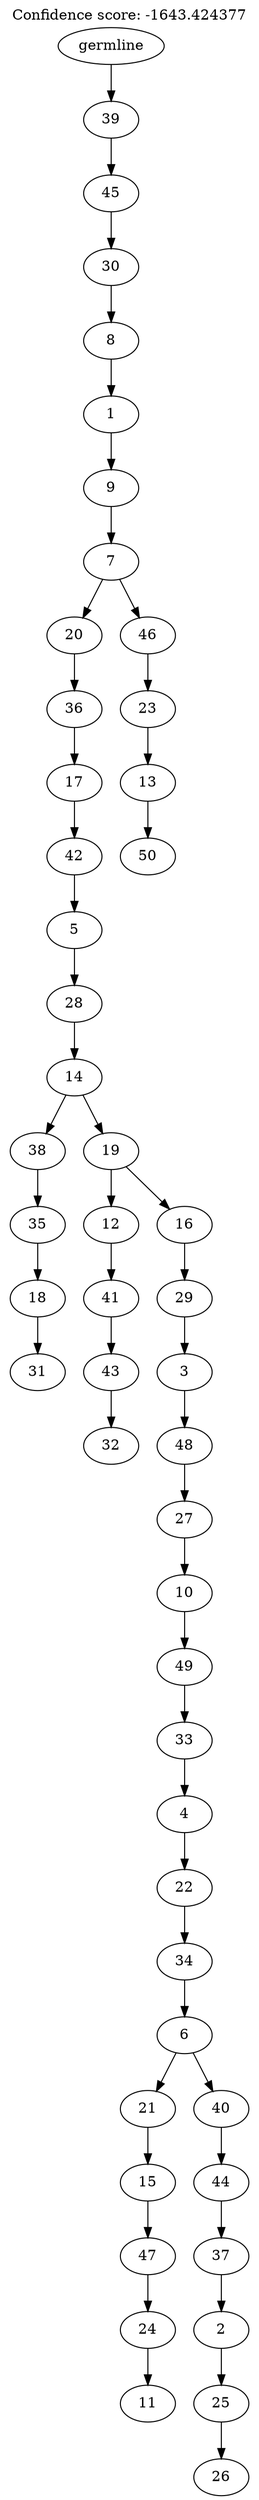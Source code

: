digraph g {
	"49" -> "50";
	"50" [label="31"];
	"48" -> "49";
	"49" [label="18"];
	"47" -> "48";
	"48" [label="35"];
	"45" -> "46";
	"46" [label="32"];
	"44" -> "45";
	"45" [label="43"];
	"43" -> "44";
	"44" [label="41"];
	"41" -> "42";
	"42" [label="11"];
	"40" -> "41";
	"41" [label="24"];
	"39" -> "40";
	"40" [label="47"];
	"38" -> "39";
	"39" [label="15"];
	"36" -> "37";
	"37" [label="26"];
	"35" -> "36";
	"36" [label="25"];
	"34" -> "35";
	"35" [label="2"];
	"33" -> "34";
	"34" [label="37"];
	"32" -> "33";
	"33" [label="44"];
	"31" -> "32";
	"32" [label="40"];
	"31" -> "38";
	"38" [label="21"];
	"30" -> "31";
	"31" [label="6"];
	"29" -> "30";
	"30" [label="34"];
	"28" -> "29";
	"29" [label="22"];
	"27" -> "28";
	"28" [label="4"];
	"26" -> "27";
	"27" [label="33"];
	"25" -> "26";
	"26" [label="49"];
	"24" -> "25";
	"25" [label="10"];
	"23" -> "24";
	"24" [label="27"];
	"22" -> "23";
	"23" [label="48"];
	"21" -> "22";
	"22" [label="3"];
	"20" -> "21";
	"21" [label="29"];
	"19" -> "20";
	"20" [label="16"];
	"19" -> "43";
	"43" [label="12"];
	"18" -> "19";
	"19" [label="19"];
	"18" -> "47";
	"47" [label="38"];
	"17" -> "18";
	"18" [label="14"];
	"16" -> "17";
	"17" [label="28"];
	"15" -> "16";
	"16" [label="5"];
	"14" -> "15";
	"15" [label="42"];
	"13" -> "14";
	"14" [label="17"];
	"12" -> "13";
	"13" [label="36"];
	"10" -> "11";
	"11" [label="50"];
	"9" -> "10";
	"10" [label="13"];
	"8" -> "9";
	"9" [label="23"];
	"7" -> "8";
	"8" [label="46"];
	"7" -> "12";
	"12" [label="20"];
	"6" -> "7";
	"7" [label="7"];
	"5" -> "6";
	"6" [label="9"];
	"4" -> "5";
	"5" [label="1"];
	"3" -> "4";
	"4" [label="8"];
	"2" -> "3";
	"3" [label="30"];
	"1" -> "2";
	"2" [label="45"];
	"0" -> "1";
	"1" [label="39"];
	"0" [label="germline"];
	labelloc="t";
	label="Confidence score: -1643.424377";
}
